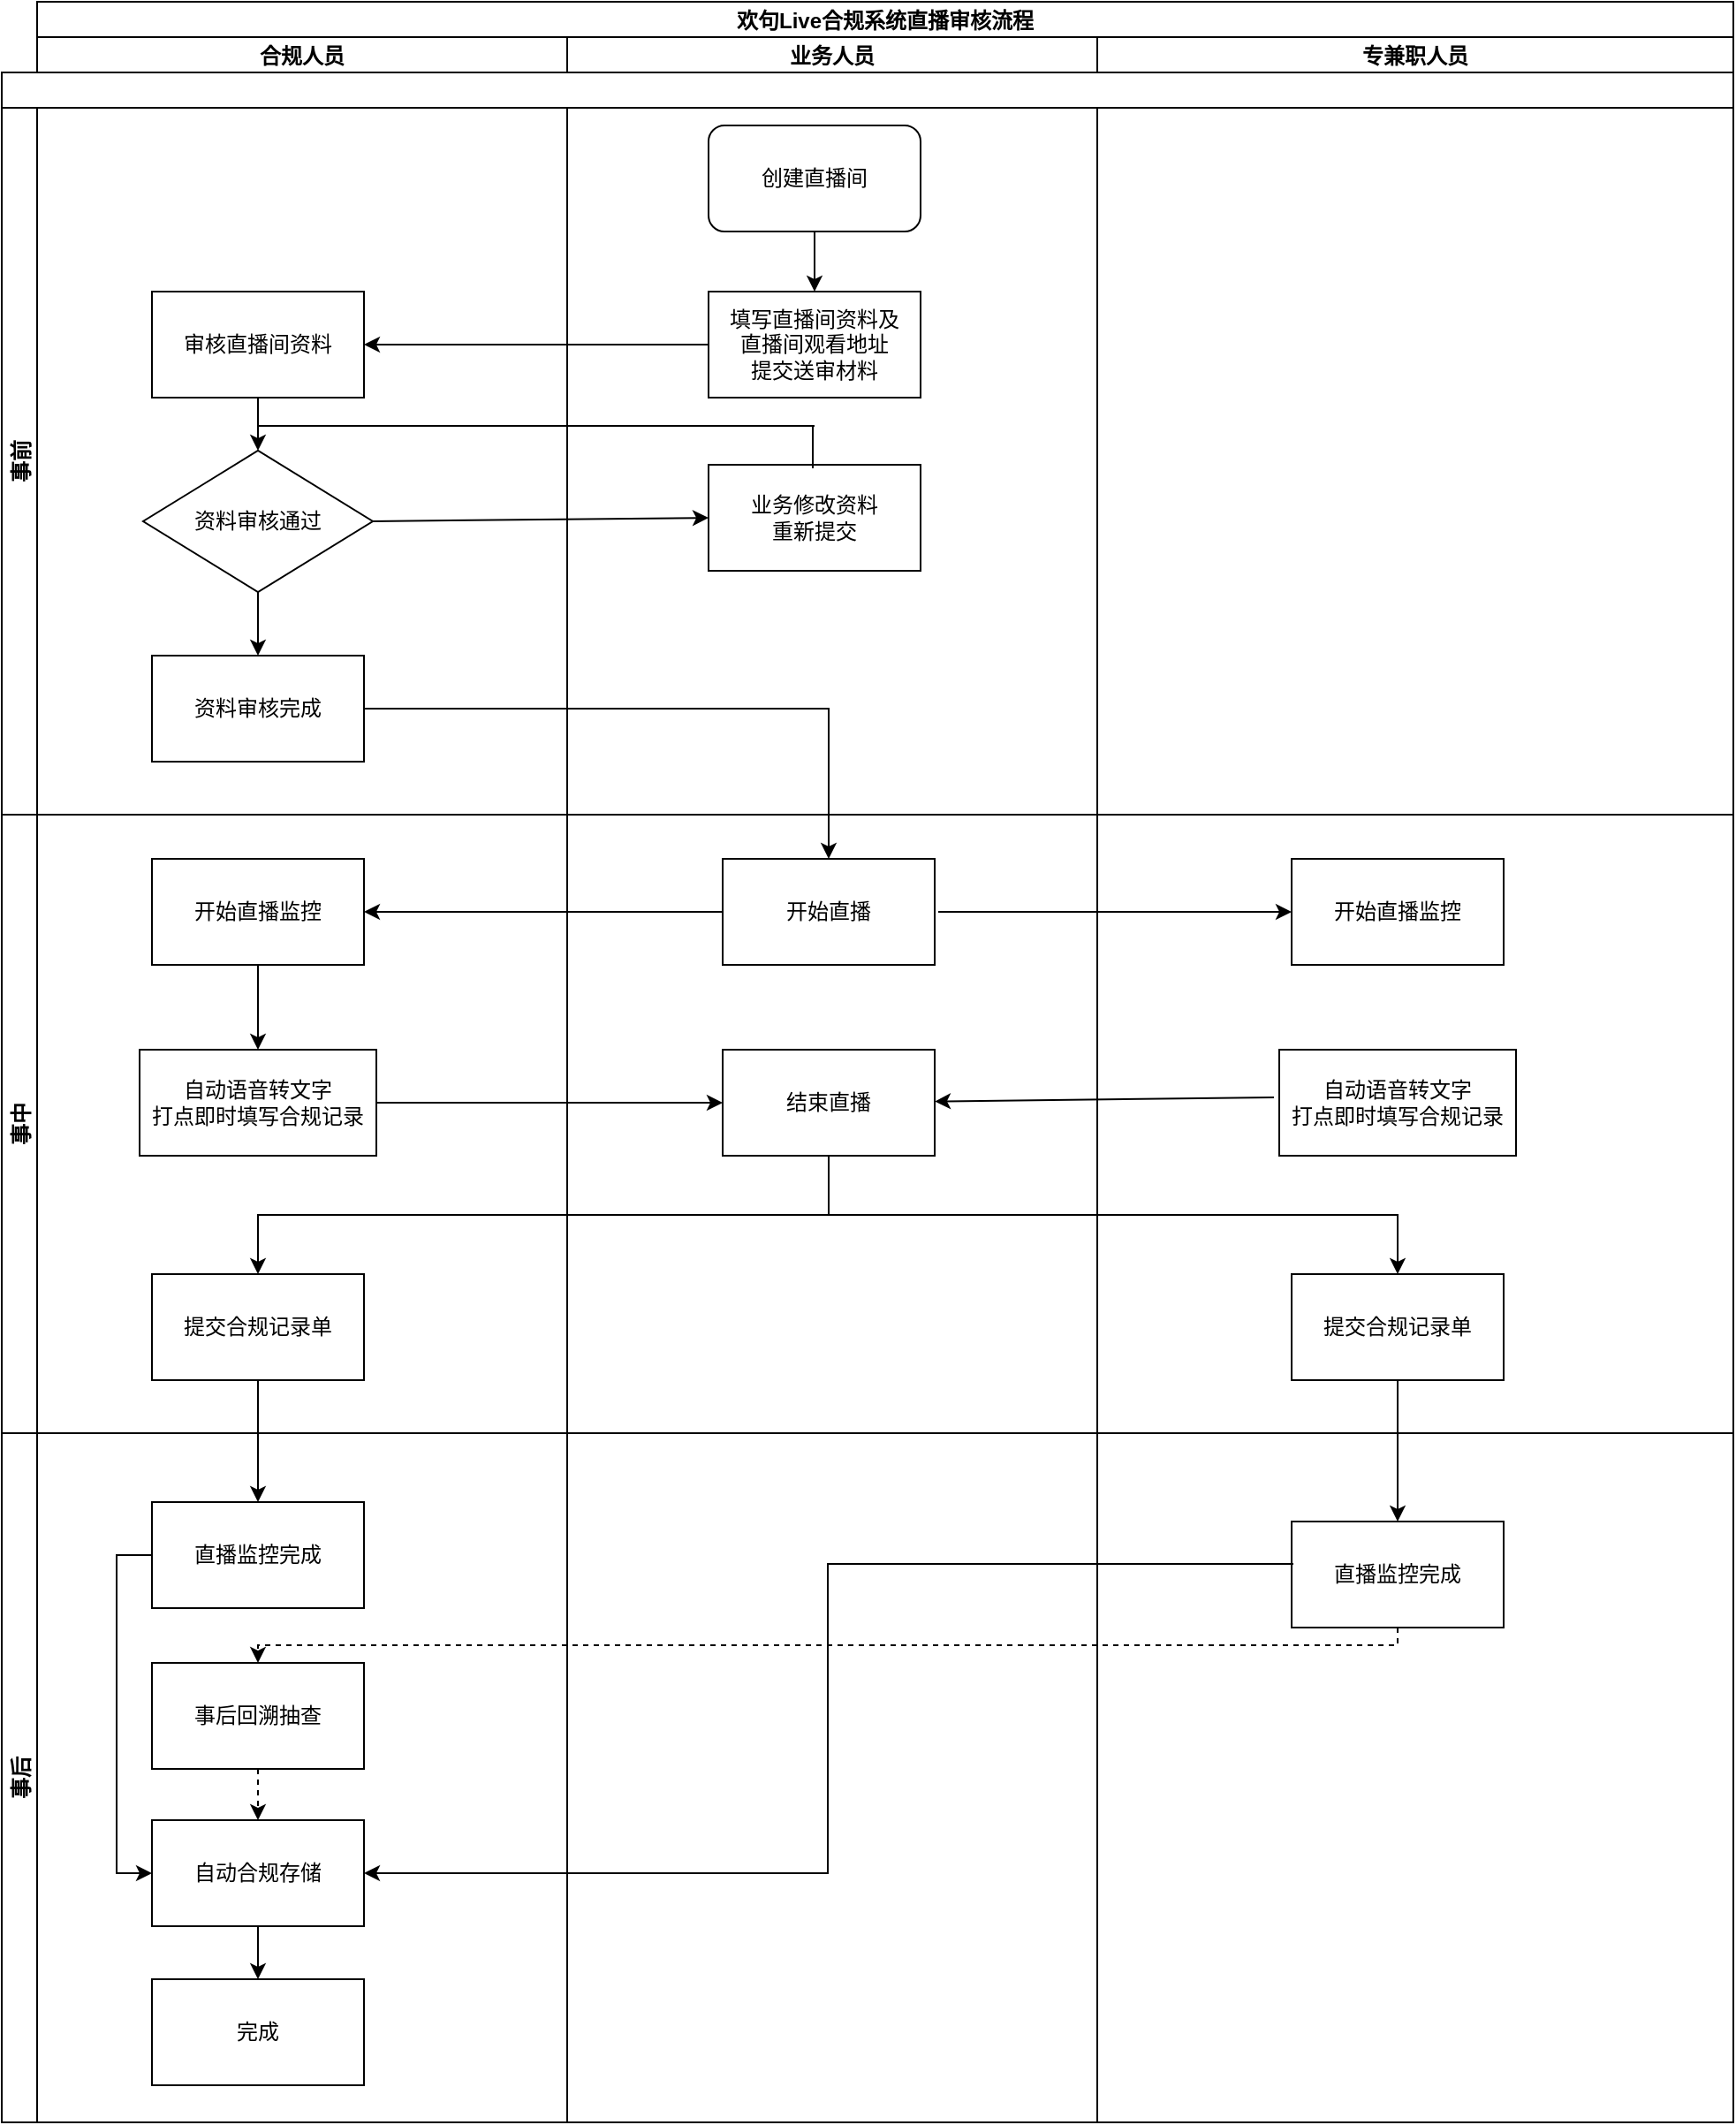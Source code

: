 <mxfile version="16.3.0" type="github">
  <diagram id="C5RBs43oDa-KdzZeNtuy" name="Page-1">
    <mxGraphModel dx="1422" dy="747" grid="1" gridSize="10" guides="1" tooltips="1" connect="1" arrows="1" fold="1" page="1" pageScale="1" pageWidth="827" pageHeight="1169" math="0" shadow="0">
      <root>
        <mxCell id="WIyWlLk6GJQsqaUBKTNV-0" />
        <mxCell id="WIyWlLk6GJQsqaUBKTNV-1" parent="WIyWlLk6GJQsqaUBKTNV-0" />
        <mxCell id="Dk4qvVHgBjQkyUk6zHHB-32" value="欢句Live合规系统直播审核流程" style="swimlane;childLayout=stackLayout;resizeParent=1;resizeParentMax=0;startSize=20;" vertex="1" parent="WIyWlLk6GJQsqaUBKTNV-1">
          <mxGeometry x="210" y="70" width="960" height="1200" as="geometry" />
        </mxCell>
        <mxCell id="Dk4qvVHgBjQkyUk6zHHB-33" value="合规人员" style="swimlane;startSize=20;" vertex="1" parent="Dk4qvVHgBjQkyUk6zHHB-32">
          <mxGeometry y="20" width="300" height="1180" as="geometry" />
        </mxCell>
        <mxCell id="Dk4qvVHgBjQkyUk6zHHB-90" value="直播监控完成" style="whiteSpace=wrap;html=1;rounded=1;arcSize=0;" vertex="1" parent="Dk4qvVHgBjQkyUk6zHHB-33">
          <mxGeometry x="65" y="829" width="120" height="60" as="geometry" />
        </mxCell>
        <mxCell id="Dk4qvVHgBjQkyUk6zHHB-34" value="业务人员" style="swimlane;startSize=20;" vertex="1" parent="Dk4qvVHgBjQkyUk6zHHB-32">
          <mxGeometry x="300" y="20" width="300" height="1180" as="geometry" />
        </mxCell>
        <mxCell id="Dk4qvVHgBjQkyUk6zHHB-35" value="专兼职人员" style="swimlane;startSize=20;" vertex="1" parent="Dk4qvVHgBjQkyUk6zHHB-32">
          <mxGeometry x="600" y="20" width="360" height="1180" as="geometry" />
        </mxCell>
        <mxCell id="Dk4qvVHgBjQkyUk6zHHB-40" value="" style="swimlane;childLayout=stackLayout;resizeParent=1;resizeParentMax=0;horizontal=1;startSize=20;horizontalStack=0;" vertex="1" parent="Dk4qvVHgBjQkyUk6zHHB-35">
          <mxGeometry x="-620" y="20" width="980" height="1160" as="geometry" />
        </mxCell>
        <mxCell id="Dk4qvVHgBjQkyUk6zHHB-41" value="事前" style="swimlane;startSize=20;horizontal=0;" vertex="1" parent="Dk4qvVHgBjQkyUk6zHHB-40">
          <mxGeometry y="20" width="980" height="400" as="geometry" />
        </mxCell>
        <mxCell id="Dk4qvVHgBjQkyUk6zHHB-54" style="edgeStyle=orthogonalEdgeStyle;rounded=0;orthogonalLoop=1;jettySize=auto;html=1;exitX=0.5;exitY=1;exitDx=0;exitDy=0;entryX=0.5;entryY=0;entryDx=0;entryDy=0;" edge="1" parent="Dk4qvVHgBjQkyUk6zHHB-41" source="Dk4qvVHgBjQkyUk6zHHB-47" target="Dk4qvVHgBjQkyUk6zHHB-48">
          <mxGeometry relative="1" as="geometry" />
        </mxCell>
        <mxCell id="Dk4qvVHgBjQkyUk6zHHB-47" value="创建直播间" style="rounded=1;whiteSpace=wrap;html=1;" vertex="1" parent="Dk4qvVHgBjQkyUk6zHHB-41">
          <mxGeometry x="400" y="10" width="120" height="60" as="geometry" />
        </mxCell>
        <mxCell id="Dk4qvVHgBjQkyUk6zHHB-48" value="填写直播间资料及&lt;br&gt;直播间观看地址&lt;br&gt;提交送审材料" style="whiteSpace=wrap;html=1;rounded=0;" vertex="1" parent="Dk4qvVHgBjQkyUk6zHHB-41">
          <mxGeometry x="400" y="104" width="120" height="60" as="geometry" />
        </mxCell>
        <mxCell id="Dk4qvVHgBjQkyUk6zHHB-49" value="审核直播间资料" style="whiteSpace=wrap;html=1;rounded=1;arcSize=0;" vertex="1" parent="Dk4qvVHgBjQkyUk6zHHB-41">
          <mxGeometry x="85" y="104" width="120" height="60" as="geometry" />
        </mxCell>
        <mxCell id="Dk4qvVHgBjQkyUk6zHHB-50" value="业务修改资料&lt;br&gt;重新提交" style="whiteSpace=wrap;html=1;rounded=1;arcSize=0;" vertex="1" parent="Dk4qvVHgBjQkyUk6zHHB-41">
          <mxGeometry x="400" y="202" width="120" height="60" as="geometry" />
        </mxCell>
        <mxCell id="Dk4qvVHgBjQkyUk6zHHB-55" value="资料审核通过" style="rhombus;whiteSpace=wrap;html=1;rounded=1;arcSize=0;" vertex="1" parent="Dk4qvVHgBjQkyUk6zHHB-41">
          <mxGeometry x="80" y="194" width="130" height="80" as="geometry" />
        </mxCell>
        <mxCell id="Dk4qvVHgBjQkyUk6zHHB-56" value="资料审核完成" style="whiteSpace=wrap;html=1;rounded=1;arcSize=0;" vertex="1" parent="Dk4qvVHgBjQkyUk6zHHB-41">
          <mxGeometry x="85" y="310" width="120" height="60" as="geometry" />
        </mxCell>
        <mxCell id="Dk4qvVHgBjQkyUk6zHHB-129" value="" style="endArrow=classic;html=1;rounded=0;exitX=0;exitY=0.5;exitDx=0;exitDy=0;entryX=1;entryY=0.5;entryDx=0;entryDy=0;" edge="1" parent="Dk4qvVHgBjQkyUk6zHHB-41" source="Dk4qvVHgBjQkyUk6zHHB-48" target="Dk4qvVHgBjQkyUk6zHHB-49">
          <mxGeometry width="50" height="50" relative="1" as="geometry">
            <mxPoint x="320" y="159" as="sourcePoint" />
            <mxPoint x="370" y="109" as="targetPoint" />
          </mxGeometry>
        </mxCell>
        <mxCell id="Dk4qvVHgBjQkyUk6zHHB-131" value="" style="endArrow=classic;html=1;rounded=0;exitX=0.5;exitY=1;exitDx=0;exitDy=0;entryX=0.5;entryY=0;entryDx=0;entryDy=0;" edge="1" parent="Dk4qvVHgBjQkyUk6zHHB-41" source="Dk4qvVHgBjQkyUk6zHHB-49" target="Dk4qvVHgBjQkyUk6zHHB-55">
          <mxGeometry width="50" height="50" relative="1" as="geometry">
            <mxPoint x="260" y="270" as="sourcePoint" />
            <mxPoint x="310" y="220" as="targetPoint" />
          </mxGeometry>
        </mxCell>
        <mxCell id="Dk4qvVHgBjQkyUk6zHHB-132" value="" style="endArrow=classic;html=1;rounded=0;exitX=1;exitY=0.5;exitDx=0;exitDy=0;entryX=0;entryY=0.5;entryDx=0;entryDy=0;" edge="1" parent="Dk4qvVHgBjQkyUk6zHHB-41" source="Dk4qvVHgBjQkyUk6zHHB-55" target="Dk4qvVHgBjQkyUk6zHHB-50">
          <mxGeometry width="50" height="50" relative="1" as="geometry">
            <mxPoint x="220" y="230" as="sourcePoint" />
            <mxPoint x="270" y="230" as="targetPoint" />
          </mxGeometry>
        </mxCell>
        <mxCell id="Dk4qvVHgBjQkyUk6zHHB-139" value="" style="endArrow=classic;html=1;rounded=0;exitX=0.5;exitY=1;exitDx=0;exitDy=0;entryX=0.5;entryY=0;entryDx=0;entryDy=0;" edge="1" parent="Dk4qvVHgBjQkyUk6zHHB-41" source="Dk4qvVHgBjQkyUk6zHHB-55" target="Dk4qvVHgBjQkyUk6zHHB-56">
          <mxGeometry width="50" height="50" relative="1" as="geometry">
            <mxPoint x="140" y="320" as="sourcePoint" />
            <mxPoint x="190" y="270" as="targetPoint" />
          </mxGeometry>
        </mxCell>
        <mxCell id="Dk4qvVHgBjQkyUk6zHHB-42" value="事中" style="swimlane;startSize=20;horizontal=0;" vertex="1" parent="Dk4qvVHgBjQkyUk6zHHB-40">
          <mxGeometry y="420" width="980" height="350" as="geometry" />
        </mxCell>
        <mxCell id="Dk4qvVHgBjQkyUk6zHHB-57" value="开始直播" style="whiteSpace=wrap;html=1;rounded=1;arcSize=0;" vertex="1" parent="Dk4qvVHgBjQkyUk6zHHB-42">
          <mxGeometry x="408" y="25" width="120" height="60" as="geometry" />
        </mxCell>
        <mxCell id="Dk4qvVHgBjQkyUk6zHHB-58" value="开始直播监控" style="whiteSpace=wrap;html=1;rounded=1;arcSize=0;" vertex="1" parent="Dk4qvVHgBjQkyUk6zHHB-42">
          <mxGeometry x="730" y="25" width="120" height="60" as="geometry" />
        </mxCell>
        <mxCell id="Dk4qvVHgBjQkyUk6zHHB-60" value="自动语音转文字&lt;br&gt;打点即时填写合规记录" style="whiteSpace=wrap;html=1;rounded=1;arcSize=0;" vertex="1" parent="Dk4qvVHgBjQkyUk6zHHB-42">
          <mxGeometry x="723" y="133" width="134" height="60" as="geometry" />
        </mxCell>
        <mxCell id="Dk4qvVHgBjQkyUk6zHHB-81" value="结束直播" style="whiteSpace=wrap;html=1;rounded=1;arcSize=0;" vertex="1" parent="Dk4qvVHgBjQkyUk6zHHB-42">
          <mxGeometry x="408" y="133" width="120" height="60" as="geometry" />
        </mxCell>
        <mxCell id="Dk4qvVHgBjQkyUk6zHHB-82" value="提交合规记录单" style="whiteSpace=wrap;html=1;rounded=1;arcSize=0;" vertex="1" parent="Dk4qvVHgBjQkyUk6zHHB-42">
          <mxGeometry x="730" y="260" width="120" height="60" as="geometry" />
        </mxCell>
        <mxCell id="Dk4qvVHgBjQkyUk6zHHB-145" value="" style="endArrow=classic;html=1;rounded=0;entryX=1;entryY=0.5;entryDx=0;entryDy=0;" edge="1" parent="Dk4qvVHgBjQkyUk6zHHB-42" source="Dk4qvVHgBjQkyUk6zHHB-57" target="Dk4qvVHgBjQkyUk6zHHB-59">
          <mxGeometry width="50" height="50" relative="1" as="geometry">
            <mxPoint x="147.289" y="-425" as="sourcePoint" />
            <mxPoint x="527.289" y="585" as="targetPoint" />
          </mxGeometry>
        </mxCell>
        <mxCell id="Dk4qvVHgBjQkyUk6zHHB-146" value="" style="endArrow=classic;html=1;rounded=0;entryX=0;entryY=0.5;entryDx=0;entryDy=0;" edge="1" parent="Dk4qvVHgBjQkyUk6zHHB-42" target="Dk4qvVHgBjQkyUk6zHHB-58">
          <mxGeometry width="50" height="50" relative="1" as="geometry">
            <mxPoint x="530" y="55" as="sourcePoint" />
            <mxPoint x="570" y="50" as="targetPoint" />
          </mxGeometry>
        </mxCell>
        <mxCell id="Dk4qvVHgBjQkyUk6zHHB-148" value="" style="endArrow=classic;html=1;rounded=0;exitX=1;exitY=0.5;exitDx=0;exitDy=0;entryX=0;entryY=0.5;entryDx=0;entryDy=0;" edge="1" parent="Dk4qvVHgBjQkyUk6zHHB-42" source="Dk4qvVHgBjQkyUk6zHHB-80" target="Dk4qvVHgBjQkyUk6zHHB-81">
          <mxGeometry width="50" height="50" relative="1" as="geometry">
            <mxPoint x="220" y="220" as="sourcePoint" />
            <mxPoint x="270" y="170" as="targetPoint" />
          </mxGeometry>
        </mxCell>
        <mxCell id="Dk4qvVHgBjQkyUk6zHHB-151" value="" style="edgeStyle=elbowEdgeStyle;elbow=vertical;endArrow=classic;html=1;rounded=0;exitX=0.5;exitY=1;exitDx=0;exitDy=0;entryX=0.5;entryY=0;entryDx=0;entryDy=0;" edge="1" parent="Dk4qvVHgBjQkyUk6zHHB-42" source="Dk4qvVHgBjQkyUk6zHHB-81" target="Dk4qvVHgBjQkyUk6zHHB-83">
          <mxGeometry width="50" height="50" relative="1" as="geometry">
            <mxPoint x="370" y="270" as="sourcePoint" />
            <mxPoint x="420" y="220" as="targetPoint" />
          </mxGeometry>
        </mxCell>
        <mxCell id="Dk4qvVHgBjQkyUk6zHHB-152" value="" style="edgeStyle=elbowEdgeStyle;elbow=vertical;endArrow=classic;html=1;rounded=0;exitX=0.5;exitY=1;exitDx=0;exitDy=0;entryX=0.5;entryY=0;entryDx=0;entryDy=0;" edge="1" parent="Dk4qvVHgBjQkyUk6zHHB-42" source="Dk4qvVHgBjQkyUk6zHHB-81" target="Dk4qvVHgBjQkyUk6zHHB-82">
          <mxGeometry width="50" height="50" relative="1" as="geometry">
            <mxPoint x="500" y="280" as="sourcePoint" />
            <mxPoint x="550" y="230" as="targetPoint" />
          </mxGeometry>
        </mxCell>
        <mxCell id="Dk4qvVHgBjQkyUk6zHHB-59" value="开始直播监控" style="whiteSpace=wrap;html=1;rounded=1;arcSize=0;" vertex="1" parent="Dk4qvVHgBjQkyUk6zHHB-42">
          <mxGeometry x="85" y="25" width="120" height="60" as="geometry" />
        </mxCell>
        <mxCell id="Dk4qvVHgBjQkyUk6zHHB-83" value="提交合规记录单" style="whiteSpace=wrap;html=1;rounded=1;arcSize=0;" vertex="1" parent="Dk4qvVHgBjQkyUk6zHHB-42">
          <mxGeometry x="85" y="260" width="120" height="60" as="geometry" />
        </mxCell>
        <mxCell id="Dk4qvVHgBjQkyUk6zHHB-147" value="" style="endArrow=classic;html=1;rounded=0;entryX=0.5;entryY=0;entryDx=0;entryDy=0;exitX=0.5;exitY=1;exitDx=0;exitDy=0;" edge="1" parent="Dk4qvVHgBjQkyUk6zHHB-42" source="Dk4qvVHgBjQkyUk6zHHB-59" target="Dk4qvVHgBjQkyUk6zHHB-80">
          <mxGeometry width="50" height="50" relative="1" as="geometry">
            <mxPoint x="140" y="130" as="sourcePoint" />
            <mxPoint x="190" y="80" as="targetPoint" />
          </mxGeometry>
        </mxCell>
        <mxCell id="Dk4qvVHgBjQkyUk6zHHB-80" value="自动语音转文字&lt;br&gt;打点即时填写合规记录" style="whiteSpace=wrap;html=1;rounded=1;arcSize=0;" vertex="1" parent="Dk4qvVHgBjQkyUk6zHHB-42">
          <mxGeometry x="78" y="133" width="134" height="60" as="geometry" />
        </mxCell>
        <mxCell id="Dk4qvVHgBjQkyUk6zHHB-43" value="事后" style="swimlane;startSize=20;horizontal=0;" vertex="1" parent="Dk4qvVHgBjQkyUk6zHHB-40">
          <mxGeometry y="770" width="980" height="390" as="geometry" />
        </mxCell>
        <mxCell id="Dk4qvVHgBjQkyUk6zHHB-84" value="直播监控完成" style="whiteSpace=wrap;html=1;rounded=1;arcSize=0;" vertex="1" parent="Dk4qvVHgBjQkyUk6zHHB-43">
          <mxGeometry x="730" y="50" width="120" height="60" as="geometry" />
        </mxCell>
        <mxCell id="Dk4qvVHgBjQkyUk6zHHB-155" value="" style="edgeStyle=elbowEdgeStyle;elbow=vertical;endArrow=classic;html=1;rounded=0;entryX=0.5;entryY=0;entryDx=0;entryDy=0;dashed=1;" edge="1" parent="Dk4qvVHgBjQkyUk6zHHB-43" source="Dk4qvVHgBjQkyUk6zHHB-84" target="Dk4qvVHgBjQkyUk6zHHB-91">
          <mxGeometry width="50" height="50" relative="1" as="geometry">
            <mxPoint x="600" y="-720" as="sourcePoint" />
            <mxPoint x="370" y="480" as="targetPoint" />
          </mxGeometry>
        </mxCell>
        <mxCell id="Dk4qvVHgBjQkyUk6zHHB-169" style="edgeStyle=orthogonalEdgeStyle;rounded=0;orthogonalLoop=1;jettySize=auto;html=1;exitX=0.008;exitY=0.4;exitDx=0;exitDy=0;entryX=1;entryY=0.5;entryDx=0;entryDy=0;endArrow=classic;endFill=1;exitPerimeter=0;" edge="1" parent="Dk4qvVHgBjQkyUk6zHHB-43" source="Dk4qvVHgBjQkyUk6zHHB-84" target="Dk4qvVHgBjQkyUk6zHHB-92">
          <mxGeometry relative="1" as="geometry">
            <mxPoint x="740" y="80" as="sourcePoint" />
            <mxPoint x="1159" y="80" as="targetPoint" />
          </mxGeometry>
        </mxCell>
        <mxCell id="Dk4qvVHgBjQkyUk6zHHB-91" value="事后回溯抽查" style="whiteSpace=wrap;html=1;rounded=1;arcSize=0;" vertex="1" parent="Dk4qvVHgBjQkyUk6zHHB-43">
          <mxGeometry x="85" y="130" width="120" height="60" as="geometry" />
        </mxCell>
        <mxCell id="Dk4qvVHgBjQkyUk6zHHB-92" value="自动合规存储" style="whiteSpace=wrap;html=1;rounded=1;arcSize=0;" vertex="1" parent="Dk4qvVHgBjQkyUk6zHHB-43">
          <mxGeometry x="85" y="219" width="120" height="60" as="geometry" />
        </mxCell>
        <mxCell id="Dk4qvVHgBjQkyUk6zHHB-88" value="完成" style="whiteSpace=wrap;html=1;rounded=1;arcSize=0;flipV=1;flipH=1;" vertex="1" parent="Dk4qvVHgBjQkyUk6zHHB-43">
          <mxGeometry x="85" y="309" width="120" height="60" as="geometry" />
        </mxCell>
        <mxCell id="Dk4qvVHgBjQkyUk6zHHB-170" value="" style="endArrow=classic;html=1;rounded=0;exitX=0.5;exitY=1;exitDx=0;exitDy=0;entryX=0.5;entryY=0;entryDx=0;entryDy=0;dashed=1;" edge="1" parent="Dk4qvVHgBjQkyUk6zHHB-43" source="Dk4qvVHgBjQkyUk6zHHB-91" target="Dk4qvVHgBjQkyUk6zHHB-92">
          <mxGeometry width="50" height="50" relative="1" as="geometry">
            <mxPoint x="140" y="230" as="sourcePoint" />
            <mxPoint x="190" y="180" as="targetPoint" />
          </mxGeometry>
        </mxCell>
        <mxCell id="Dk4qvVHgBjQkyUk6zHHB-171" value="" style="endArrow=classic;html=1;rounded=0;exitX=0.5;exitY=1;exitDx=0;exitDy=0;" edge="1" parent="Dk4qvVHgBjQkyUk6zHHB-43" source="Dk4qvVHgBjQkyUk6zHHB-92" target="Dk4qvVHgBjQkyUk6zHHB-88">
          <mxGeometry width="50" height="50" relative="1" as="geometry">
            <mxPoint x="150" y="330" as="sourcePoint" />
            <mxPoint x="200" y="280" as="targetPoint" />
          </mxGeometry>
        </mxCell>
        <mxCell id="Dk4qvVHgBjQkyUk6zHHB-144" style="edgeStyle=orthogonalEdgeStyle;rounded=0;orthogonalLoop=1;jettySize=auto;html=1;exitX=1;exitY=0.5;exitDx=0;exitDy=0;entryX=0.5;entryY=0;entryDx=0;entryDy=0;" edge="1" parent="Dk4qvVHgBjQkyUk6zHHB-40" source="Dk4qvVHgBjQkyUk6zHHB-56" target="Dk4qvVHgBjQkyUk6zHHB-57">
          <mxGeometry relative="1" as="geometry" />
        </mxCell>
        <mxCell id="Dk4qvVHgBjQkyUk6zHHB-153" value="" style="endArrow=classic;html=1;rounded=0;exitX=0.5;exitY=1;exitDx=0;exitDy=0;" edge="1" parent="Dk4qvVHgBjQkyUk6zHHB-40" source="Dk4qvVHgBjQkyUk6zHHB-82" target="Dk4qvVHgBjQkyUk6zHHB-84">
          <mxGeometry width="50" height="50" relative="1" as="geometry">
            <mxPoint x="790" y="790" as="sourcePoint" />
            <mxPoint x="840" y="740" as="targetPoint" />
          </mxGeometry>
        </mxCell>
        <mxCell id="Dk4qvVHgBjQkyUk6zHHB-154" value="" style="endArrow=classic;html=1;rounded=0;exitX=0.5;exitY=1;exitDx=0;exitDy=0;entryX=0.5;entryY=0;entryDx=0;entryDy=0;" edge="1" parent="Dk4qvVHgBjQkyUk6zHHB-32" source="Dk4qvVHgBjQkyUk6zHHB-83" target="Dk4qvVHgBjQkyUk6zHHB-90">
          <mxGeometry width="50" height="50" relative="1" as="geometry">
            <mxPoint x="120" y="830" as="sourcePoint" />
            <mxPoint x="170" y="780" as="targetPoint" />
          </mxGeometry>
        </mxCell>
        <mxCell id="Dk4qvVHgBjQkyUk6zHHB-168" style="edgeStyle=orthogonalEdgeStyle;rounded=0;orthogonalLoop=1;jettySize=auto;html=1;exitX=0;exitY=0.5;exitDx=0;exitDy=0;entryX=0;entryY=0.5;entryDx=0;entryDy=0;endArrow=classic;endFill=1;" edge="1" parent="Dk4qvVHgBjQkyUk6zHHB-32" source="Dk4qvVHgBjQkyUk6zHHB-90" target="Dk4qvVHgBjQkyUk6zHHB-92">
          <mxGeometry relative="1" as="geometry">
            <mxPoint x="390" y="1050" as="sourcePoint" />
            <mxPoint x="809" y="1050" as="targetPoint" />
          </mxGeometry>
        </mxCell>
        <mxCell id="Dk4qvVHgBjQkyUk6zHHB-134" value="" style="endArrow=none;html=1;rounded=0;" edge="1" parent="WIyWlLk6GJQsqaUBKTNV-1">
          <mxGeometry width="50" height="50" relative="1" as="geometry">
            <mxPoint x="335" y="310" as="sourcePoint" />
            <mxPoint x="650" y="310" as="targetPoint" />
          </mxGeometry>
        </mxCell>
        <mxCell id="Dk4qvVHgBjQkyUk6zHHB-135" value="" style="endArrow=none;html=1;rounded=0;exitX=0.442;exitY=0;exitDx=0;exitDy=0;exitPerimeter=0;" edge="1" parent="WIyWlLk6GJQsqaUBKTNV-1">
          <mxGeometry width="50" height="50" relative="1" as="geometry">
            <mxPoint x="649" y="334" as="sourcePoint" />
            <mxPoint x="649" y="310" as="targetPoint" />
          </mxGeometry>
        </mxCell>
        <mxCell id="Dk4qvVHgBjQkyUk6zHHB-149" value="" style="endArrow=classic;html=1;rounded=0;" edge="1" parent="WIyWlLk6GJQsqaUBKTNV-1" target="Dk4qvVHgBjQkyUk6zHHB-81">
          <mxGeometry width="50" height="50" relative="1" as="geometry">
            <mxPoint x="910" y="690" as="sourcePoint" />
            <mxPoint x="610" y="750" as="targetPoint" />
          </mxGeometry>
        </mxCell>
      </root>
    </mxGraphModel>
  </diagram>
</mxfile>
